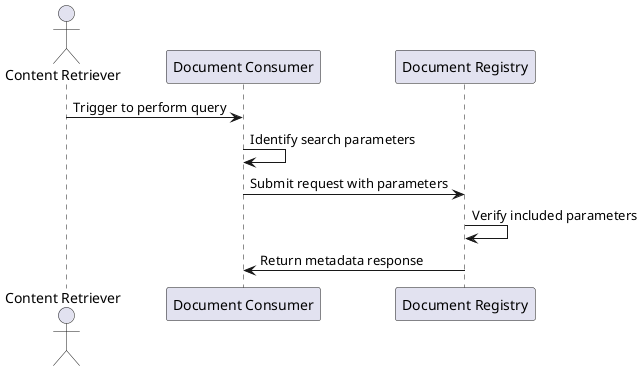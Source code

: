 @startuml
actor "Content Retriever" as CR
participant "Document Consumer" as DC
participant "Document Registry" as DReg

CR -> DC: Trigger to perform query
DC -> DC: Identify search parameters
DC -> DReg: Submit request with parameters
DReg -> DReg: Verify included parameters
DReg -> DC: Return metadata response
@enduml
